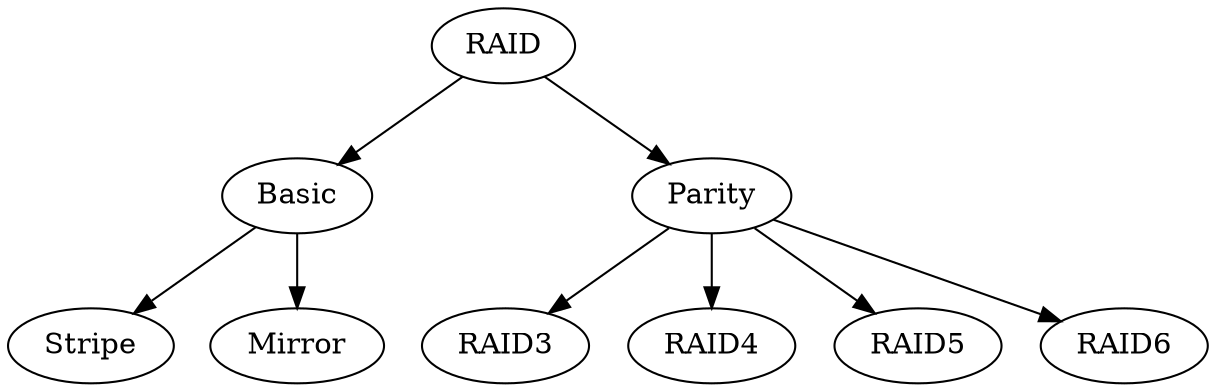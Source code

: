 digraph G {

	RAID -> Basic;
	RAID -> Parity;

	Basic -> Stripe;
	Basic -> Mirror;

	Parity -> RAID3;
	Parity -> RAID4;
	Parity -> RAID5;
	Parity -> RAID6;

}